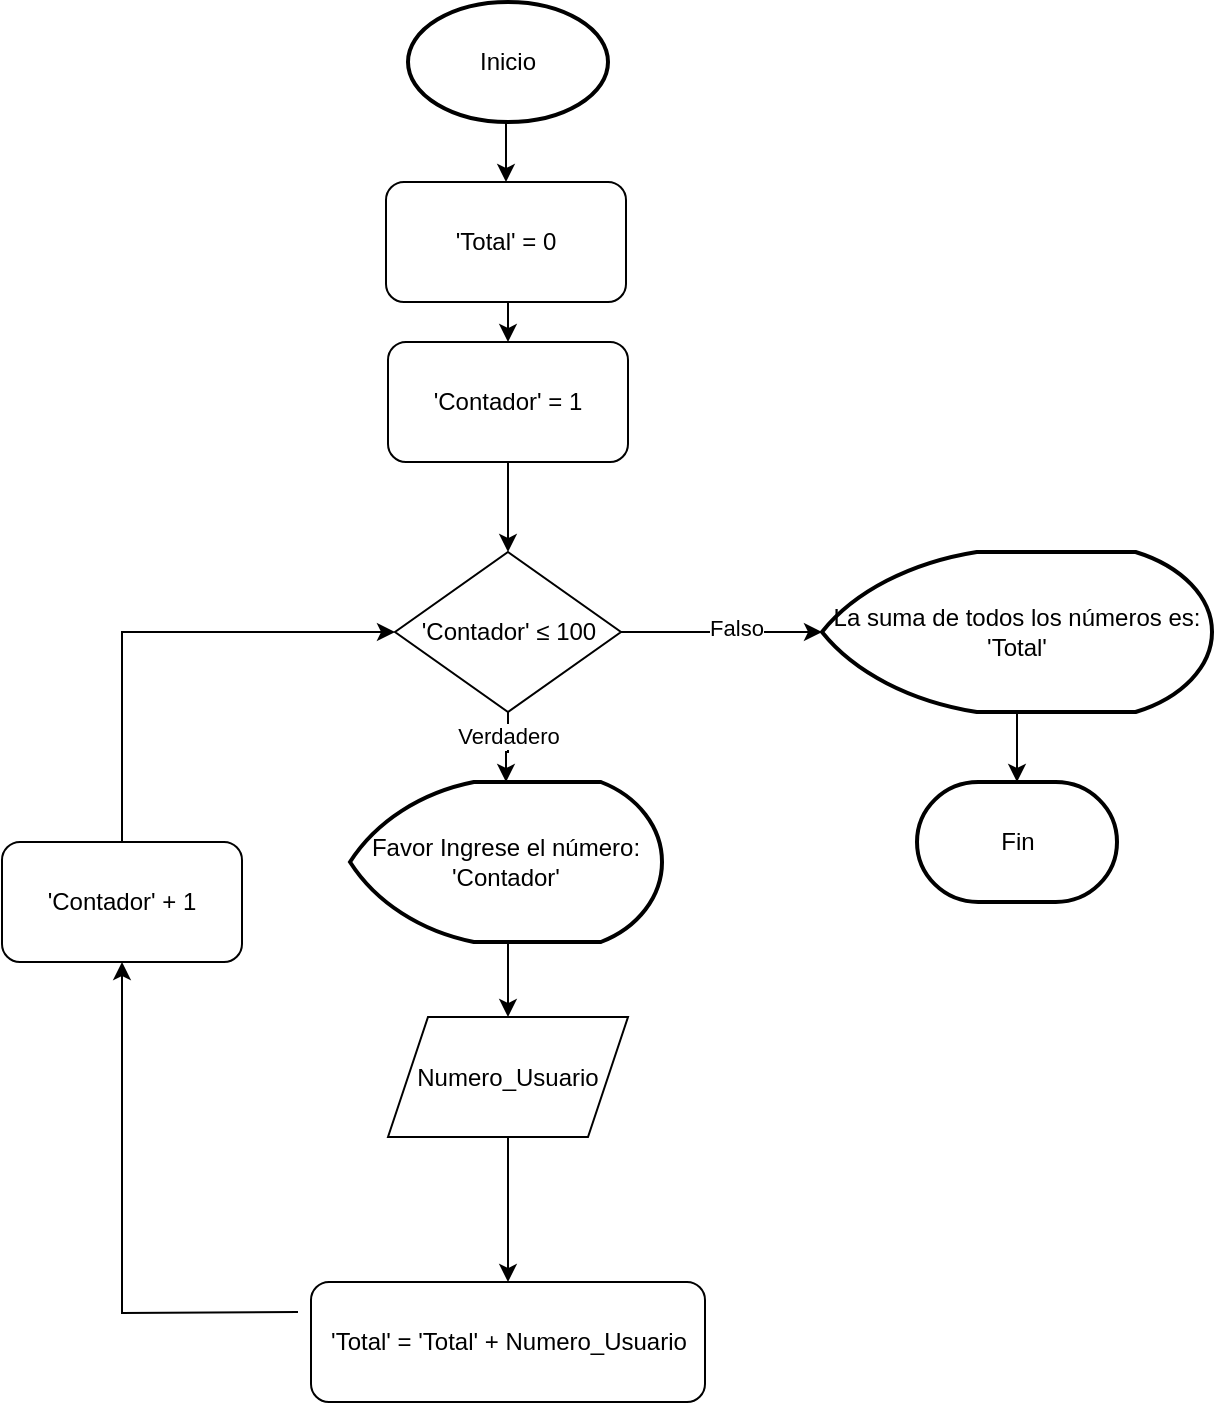 <mxfile version="24.5.5" type="device">
  <diagram id="C5RBs43oDa-KdzZeNtuy" name="Page-1">
    <mxGraphModel dx="1674" dy="4253" grid="1" gridSize="10" guides="1" tooltips="1" connect="1" arrows="1" fold="1" page="1" pageScale="1" pageWidth="827" pageHeight="1169" math="0" shadow="0">
      <root>
        <mxCell id="WIyWlLk6GJQsqaUBKTNV-0" />
        <mxCell id="WIyWlLk6GJQsqaUBKTNV-1" parent="WIyWlLk6GJQsqaUBKTNV-0" />
        <mxCell id="ndVN48NYfRSIAX6YupRp-6" style="edgeStyle=orthogonalEdgeStyle;rounded=0;orthogonalLoop=1;jettySize=auto;html=1;exitX=0.5;exitY=1;exitDx=0;exitDy=0;exitPerimeter=0;entryX=0.5;entryY=0;entryDx=0;entryDy=0;" parent="WIyWlLk6GJQsqaUBKTNV-1" source="ndVN48NYfRSIAX6YupRp-1" target="ndVN48NYfRSIAX6YupRp-4" edge="1">
          <mxGeometry relative="1" as="geometry" />
        </mxCell>
        <mxCell id="ndVN48NYfRSIAX6YupRp-1" value="Inicio" style="strokeWidth=2;html=1;shape=mxgraph.flowchart.start_1;whiteSpace=wrap;" parent="WIyWlLk6GJQsqaUBKTNV-1" vertex="1">
          <mxGeometry x="373" y="-3490" width="100" height="60" as="geometry" />
        </mxCell>
        <mxCell id="ndVN48NYfRSIAX6YupRp-12" style="edgeStyle=orthogonalEdgeStyle;rounded=0;orthogonalLoop=1;jettySize=auto;html=1;exitX=0.5;exitY=1;exitDx=0;exitDy=0;exitPerimeter=0;entryX=0.5;entryY=0;entryDx=0;entryDy=0;" parent="WIyWlLk6GJQsqaUBKTNV-1" source="ndVN48NYfRSIAX6YupRp-2" target="ndVN48NYfRSIAX6YupRp-10" edge="1">
          <mxGeometry relative="1" as="geometry" />
        </mxCell>
        <mxCell id="ndVN48NYfRSIAX6YupRp-2" value="Favor Ingrese el número: &#39;Contador&#39;" style="strokeWidth=2;html=1;shape=mxgraph.flowchart.display;whiteSpace=wrap;" parent="WIyWlLk6GJQsqaUBKTNV-1" vertex="1">
          <mxGeometry x="344" y="-3100" width="156" height="80" as="geometry" />
        </mxCell>
        <mxCell id="ndVN48NYfRSIAX6YupRp-7" style="edgeStyle=orthogonalEdgeStyle;rounded=0;orthogonalLoop=1;jettySize=auto;html=1;exitX=0.5;exitY=1;exitDx=0;exitDy=0;entryX=0.5;entryY=0;entryDx=0;entryDy=0;" parent="WIyWlLk6GJQsqaUBKTNV-1" source="ndVN48NYfRSIAX6YupRp-4" target="ndVN48NYfRSIAX6YupRp-5" edge="1">
          <mxGeometry relative="1" as="geometry" />
        </mxCell>
        <mxCell id="ndVN48NYfRSIAX6YupRp-4" value="&#39;Total&#39; = 0" style="rounded=1;whiteSpace=wrap;html=1;" parent="WIyWlLk6GJQsqaUBKTNV-1" vertex="1">
          <mxGeometry x="362" y="-3400" width="120" height="60" as="geometry" />
        </mxCell>
        <mxCell id="ndVN48NYfRSIAX6YupRp-27" style="edgeStyle=orthogonalEdgeStyle;rounded=0;orthogonalLoop=1;jettySize=auto;html=1;exitX=0.5;exitY=1;exitDx=0;exitDy=0;entryX=0.5;entryY=0;entryDx=0;entryDy=0;" parent="WIyWlLk6GJQsqaUBKTNV-1" source="ndVN48NYfRSIAX6YupRp-5" target="ndVN48NYfRSIAX6YupRp-26" edge="1">
          <mxGeometry relative="1" as="geometry" />
        </mxCell>
        <mxCell id="ndVN48NYfRSIAX6YupRp-5" value="&#39;Contador&#39; = 1" style="rounded=1;whiteSpace=wrap;html=1;" parent="WIyWlLk6GJQsqaUBKTNV-1" vertex="1">
          <mxGeometry x="363" y="-3320" width="120" height="60" as="geometry" />
        </mxCell>
        <mxCell id="ndVN48NYfRSIAX6YupRp-10" value="Numero_Usuario" style="shape=parallelogram;perimeter=parallelogramPerimeter;whiteSpace=wrap;html=1;fixedSize=1;" parent="WIyWlLk6GJQsqaUBKTNV-1" vertex="1">
          <mxGeometry x="363" y="-2982.5" width="120" height="60" as="geometry" />
        </mxCell>
        <mxCell id="ndVN48NYfRSIAX6YupRp-23" style="edgeStyle=orthogonalEdgeStyle;rounded=0;orthogonalLoop=1;jettySize=auto;html=1;exitX=0;exitY=0.5;exitDx=0;exitDy=0;exitPerimeter=0;entryX=0.5;entryY=1;entryDx=0;entryDy=0;" parent="WIyWlLk6GJQsqaUBKTNV-1" target="ndVN48NYfRSIAX6YupRp-19" edge="1">
          <mxGeometry relative="1" as="geometry">
            <mxPoint x="258" y="-3050" as="targetPoint" />
            <mxPoint x="318" y="-2835" as="sourcePoint" />
          </mxGeometry>
        </mxCell>
        <mxCell id="ndVN48NYfRSIAX6YupRp-30" style="edgeStyle=orthogonalEdgeStyle;rounded=0;orthogonalLoop=1;jettySize=auto;html=1;exitX=0.5;exitY=0;exitDx=0;exitDy=0;entryX=0;entryY=0.5;entryDx=0;entryDy=0;" parent="WIyWlLk6GJQsqaUBKTNV-1" source="ndVN48NYfRSIAX6YupRp-19" target="ndVN48NYfRSIAX6YupRp-26" edge="1">
          <mxGeometry relative="1" as="geometry">
            <mxPoint x="258" y="-3110" as="sourcePoint" />
          </mxGeometry>
        </mxCell>
        <mxCell id="ndVN48NYfRSIAX6YupRp-19" value="&#39;Contador&#39; + 1" style="rounded=1;whiteSpace=wrap;html=1;" parent="WIyWlLk6GJQsqaUBKTNV-1" vertex="1">
          <mxGeometry x="170" y="-3070" width="120" height="60" as="geometry" />
        </mxCell>
        <mxCell id="ndVN48NYfRSIAX6YupRp-28" style="edgeStyle=orthogonalEdgeStyle;rounded=0;orthogonalLoop=1;jettySize=auto;html=1;exitX=0.5;exitY=1;exitDx=0;exitDy=0;" parent="WIyWlLk6GJQsqaUBKTNV-1" source="ndVN48NYfRSIAX6YupRp-26" target="ndVN48NYfRSIAX6YupRp-2" edge="1">
          <mxGeometry relative="1" as="geometry" />
        </mxCell>
        <mxCell id="ndVN48NYfRSIAX6YupRp-29" value="Verdadero" style="edgeLabel;html=1;align=center;verticalAlign=middle;resizable=0;points=[];" parent="ndVN48NYfRSIAX6YupRp-28" vertex="1" connectable="0">
          <mxGeometry x="-0.35" relative="1" as="geometry">
            <mxPoint as="offset" />
          </mxGeometry>
        </mxCell>
        <mxCell id="ndVN48NYfRSIAX6YupRp-31" style="edgeStyle=orthogonalEdgeStyle;rounded=0;orthogonalLoop=1;jettySize=auto;html=1;exitX=1;exitY=0.5;exitDx=0;exitDy=0;entryX=0;entryY=0.5;entryDx=0;entryDy=0;entryPerimeter=0;" parent="WIyWlLk6GJQsqaUBKTNV-1" source="ndVN48NYfRSIAX6YupRp-26" target="ndVN48NYfRSIAX6YupRp-33" edge="1">
          <mxGeometry relative="1" as="geometry">
            <mxPoint x="845.98" y="-3159.02" as="targetPoint" />
          </mxGeometry>
        </mxCell>
        <mxCell id="ndVN48NYfRSIAX6YupRp-32" value="Falso" style="edgeLabel;html=1;align=center;verticalAlign=middle;resizable=0;points=[];" parent="ndVN48NYfRSIAX6YupRp-31" vertex="1" connectable="0">
          <mxGeometry x="0.141" y="2" relative="1" as="geometry">
            <mxPoint as="offset" />
          </mxGeometry>
        </mxCell>
        <mxCell id="ndVN48NYfRSIAX6YupRp-26" value="&#39;Contador&#39;&amp;nbsp;≤ 100" style="rhombus;whiteSpace=wrap;html=1;" parent="WIyWlLk6GJQsqaUBKTNV-1" vertex="1">
          <mxGeometry x="366.5" y="-3215" width="113" height="80" as="geometry" />
        </mxCell>
        <mxCell id="ndVN48NYfRSIAX6YupRp-44" style="edgeStyle=orthogonalEdgeStyle;rounded=0;orthogonalLoop=1;jettySize=auto;html=1;exitX=0.5;exitY=1;exitDx=0;exitDy=0;exitPerimeter=0;" parent="WIyWlLk6GJQsqaUBKTNV-1" source="ndVN48NYfRSIAX6YupRp-33" target="ndVN48NYfRSIAX6YupRp-34" edge="1">
          <mxGeometry relative="1" as="geometry" />
        </mxCell>
        <mxCell id="ndVN48NYfRSIAX6YupRp-33" value="La suma de todos los números es: &#39;Total&#39;" style="strokeWidth=2;html=1;shape=mxgraph.flowchart.display;whiteSpace=wrap;" parent="WIyWlLk6GJQsqaUBKTNV-1" vertex="1">
          <mxGeometry x="580" y="-3215" width="195" height="80" as="geometry" />
        </mxCell>
        <mxCell id="ndVN48NYfRSIAX6YupRp-34" value="Fin" style="strokeWidth=2;html=1;shape=mxgraph.flowchart.terminator;whiteSpace=wrap;" parent="WIyWlLk6GJQsqaUBKTNV-1" vertex="1">
          <mxGeometry x="627.5" y="-3100" width="100" height="60" as="geometry" />
        </mxCell>
        <mxCell id="ndVN48NYfRSIAX6YupRp-37" value="&#39;Total&#39; = &#39;Total&#39; + Numero_Usuario" style="rounded=1;whiteSpace=wrap;html=1;" parent="WIyWlLk6GJQsqaUBKTNV-1" vertex="1">
          <mxGeometry x="324.5" y="-2850" width="197" height="60" as="geometry" />
        </mxCell>
        <mxCell id="ndVN48NYfRSIAX6YupRp-41" style="edgeStyle=orthogonalEdgeStyle;rounded=0;orthogonalLoop=1;jettySize=auto;html=1;exitX=0.5;exitY=1;exitDx=0;exitDy=0;entryX=0.5;entryY=0;entryDx=0;entryDy=0;" parent="WIyWlLk6GJQsqaUBKTNV-1" source="ndVN48NYfRSIAX6YupRp-10" target="ndVN48NYfRSIAX6YupRp-37" edge="1">
          <mxGeometry relative="1" as="geometry">
            <mxPoint x="423" y="-2890" as="targetPoint" />
          </mxGeometry>
        </mxCell>
      </root>
    </mxGraphModel>
  </diagram>
</mxfile>
